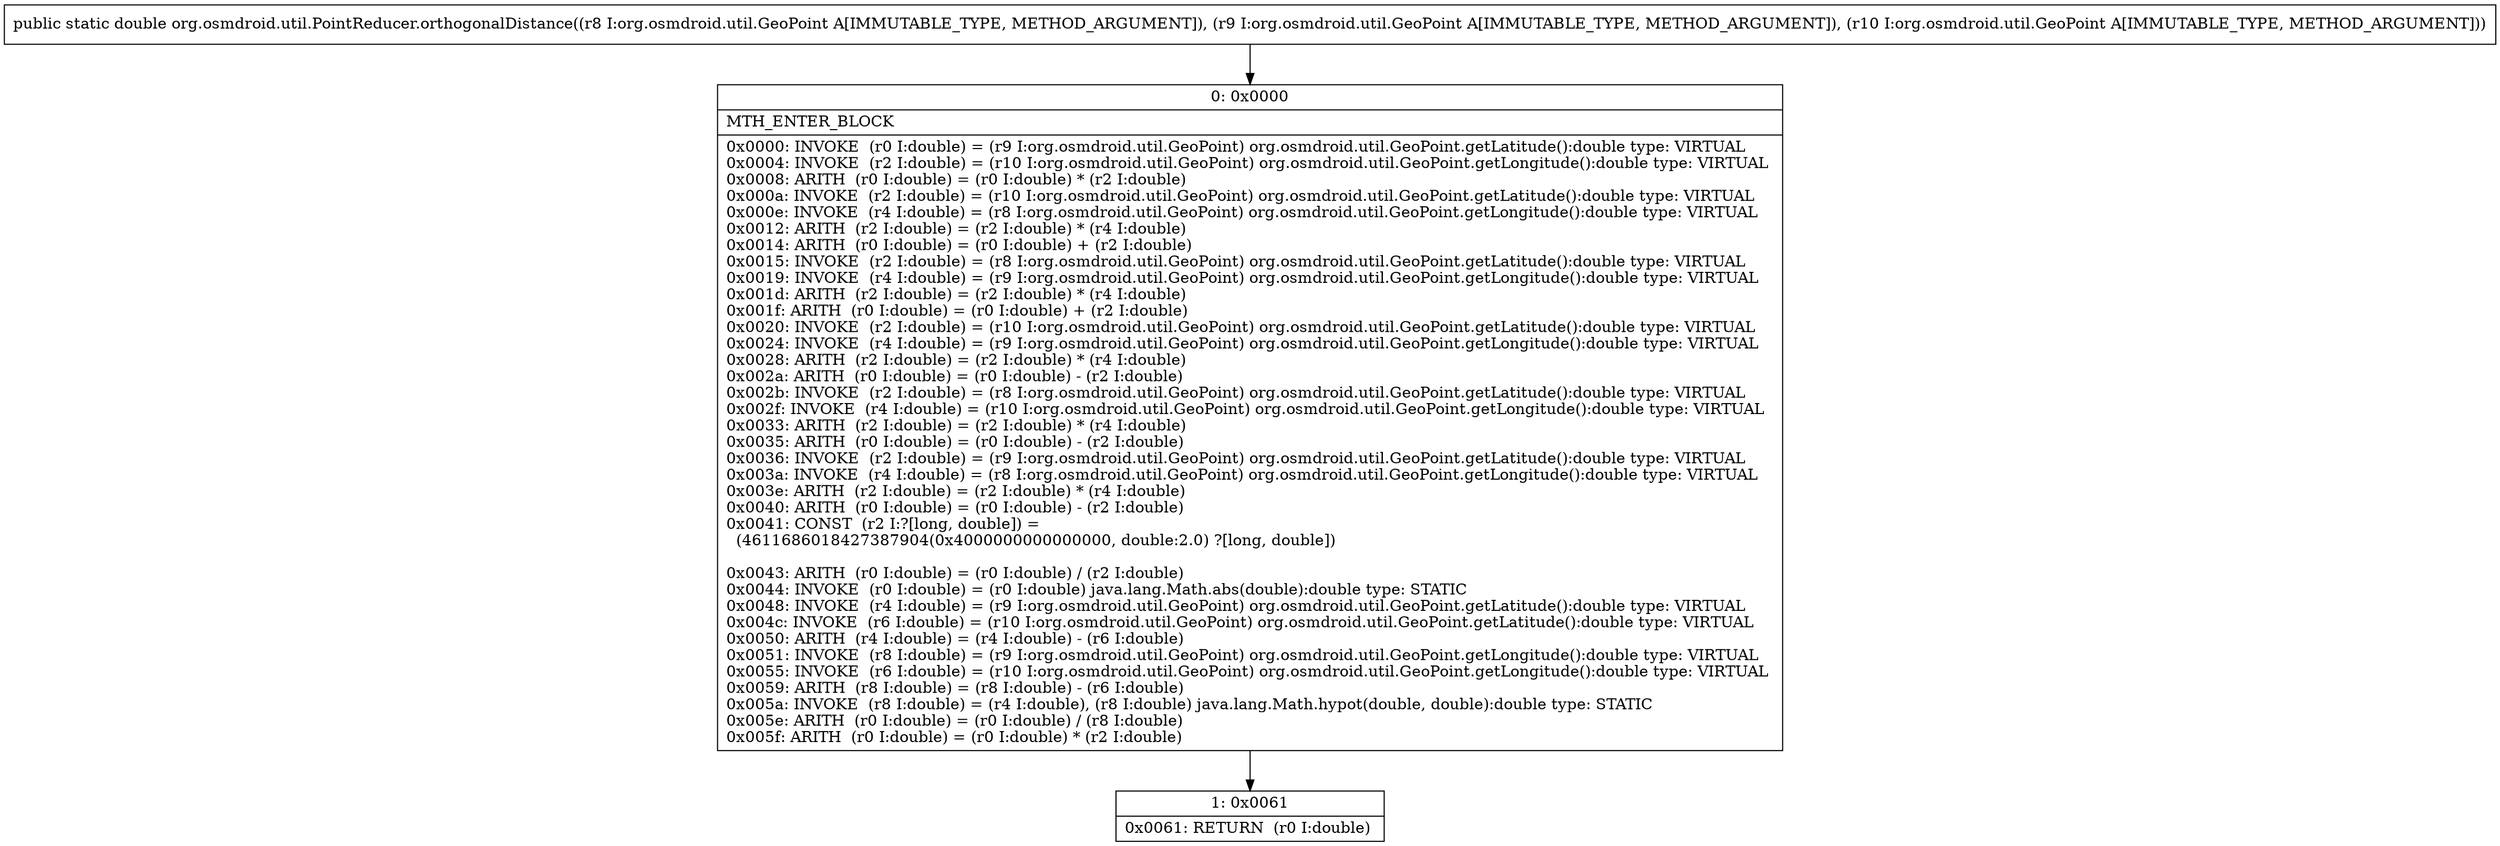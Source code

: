 digraph "CFG fororg.osmdroid.util.PointReducer.orthogonalDistance(Lorg\/osmdroid\/util\/GeoPoint;Lorg\/osmdroid\/util\/GeoPoint;Lorg\/osmdroid\/util\/GeoPoint;)D" {
Node_0 [shape=record,label="{0\:\ 0x0000|MTH_ENTER_BLOCK\l|0x0000: INVOKE  (r0 I:double) = (r9 I:org.osmdroid.util.GeoPoint) org.osmdroid.util.GeoPoint.getLatitude():double type: VIRTUAL \l0x0004: INVOKE  (r2 I:double) = (r10 I:org.osmdroid.util.GeoPoint) org.osmdroid.util.GeoPoint.getLongitude():double type: VIRTUAL \l0x0008: ARITH  (r0 I:double) = (r0 I:double) * (r2 I:double) \l0x000a: INVOKE  (r2 I:double) = (r10 I:org.osmdroid.util.GeoPoint) org.osmdroid.util.GeoPoint.getLatitude():double type: VIRTUAL \l0x000e: INVOKE  (r4 I:double) = (r8 I:org.osmdroid.util.GeoPoint) org.osmdroid.util.GeoPoint.getLongitude():double type: VIRTUAL \l0x0012: ARITH  (r2 I:double) = (r2 I:double) * (r4 I:double) \l0x0014: ARITH  (r0 I:double) = (r0 I:double) + (r2 I:double) \l0x0015: INVOKE  (r2 I:double) = (r8 I:org.osmdroid.util.GeoPoint) org.osmdroid.util.GeoPoint.getLatitude():double type: VIRTUAL \l0x0019: INVOKE  (r4 I:double) = (r9 I:org.osmdroid.util.GeoPoint) org.osmdroid.util.GeoPoint.getLongitude():double type: VIRTUAL \l0x001d: ARITH  (r2 I:double) = (r2 I:double) * (r4 I:double) \l0x001f: ARITH  (r0 I:double) = (r0 I:double) + (r2 I:double) \l0x0020: INVOKE  (r2 I:double) = (r10 I:org.osmdroid.util.GeoPoint) org.osmdroid.util.GeoPoint.getLatitude():double type: VIRTUAL \l0x0024: INVOKE  (r4 I:double) = (r9 I:org.osmdroid.util.GeoPoint) org.osmdroid.util.GeoPoint.getLongitude():double type: VIRTUAL \l0x0028: ARITH  (r2 I:double) = (r2 I:double) * (r4 I:double) \l0x002a: ARITH  (r0 I:double) = (r0 I:double) \- (r2 I:double) \l0x002b: INVOKE  (r2 I:double) = (r8 I:org.osmdroid.util.GeoPoint) org.osmdroid.util.GeoPoint.getLatitude():double type: VIRTUAL \l0x002f: INVOKE  (r4 I:double) = (r10 I:org.osmdroid.util.GeoPoint) org.osmdroid.util.GeoPoint.getLongitude():double type: VIRTUAL \l0x0033: ARITH  (r2 I:double) = (r2 I:double) * (r4 I:double) \l0x0035: ARITH  (r0 I:double) = (r0 I:double) \- (r2 I:double) \l0x0036: INVOKE  (r2 I:double) = (r9 I:org.osmdroid.util.GeoPoint) org.osmdroid.util.GeoPoint.getLatitude():double type: VIRTUAL \l0x003a: INVOKE  (r4 I:double) = (r8 I:org.osmdroid.util.GeoPoint) org.osmdroid.util.GeoPoint.getLongitude():double type: VIRTUAL \l0x003e: ARITH  (r2 I:double) = (r2 I:double) * (r4 I:double) \l0x0040: ARITH  (r0 I:double) = (r0 I:double) \- (r2 I:double) \l0x0041: CONST  (r2 I:?[long, double]) = \l  (4611686018427387904(0x4000000000000000, double:2.0) ?[long, double])\l \l0x0043: ARITH  (r0 I:double) = (r0 I:double) \/ (r2 I:double) \l0x0044: INVOKE  (r0 I:double) = (r0 I:double) java.lang.Math.abs(double):double type: STATIC \l0x0048: INVOKE  (r4 I:double) = (r9 I:org.osmdroid.util.GeoPoint) org.osmdroid.util.GeoPoint.getLatitude():double type: VIRTUAL \l0x004c: INVOKE  (r6 I:double) = (r10 I:org.osmdroid.util.GeoPoint) org.osmdroid.util.GeoPoint.getLatitude():double type: VIRTUAL \l0x0050: ARITH  (r4 I:double) = (r4 I:double) \- (r6 I:double) \l0x0051: INVOKE  (r8 I:double) = (r9 I:org.osmdroid.util.GeoPoint) org.osmdroid.util.GeoPoint.getLongitude():double type: VIRTUAL \l0x0055: INVOKE  (r6 I:double) = (r10 I:org.osmdroid.util.GeoPoint) org.osmdroid.util.GeoPoint.getLongitude():double type: VIRTUAL \l0x0059: ARITH  (r8 I:double) = (r8 I:double) \- (r6 I:double) \l0x005a: INVOKE  (r8 I:double) = (r4 I:double), (r8 I:double) java.lang.Math.hypot(double, double):double type: STATIC \l0x005e: ARITH  (r0 I:double) = (r0 I:double) \/ (r8 I:double) \l0x005f: ARITH  (r0 I:double) = (r0 I:double) * (r2 I:double) \l}"];
Node_1 [shape=record,label="{1\:\ 0x0061|0x0061: RETURN  (r0 I:double) \l}"];
MethodNode[shape=record,label="{public static double org.osmdroid.util.PointReducer.orthogonalDistance((r8 I:org.osmdroid.util.GeoPoint A[IMMUTABLE_TYPE, METHOD_ARGUMENT]), (r9 I:org.osmdroid.util.GeoPoint A[IMMUTABLE_TYPE, METHOD_ARGUMENT]), (r10 I:org.osmdroid.util.GeoPoint A[IMMUTABLE_TYPE, METHOD_ARGUMENT])) }"];
MethodNode -> Node_0;
Node_0 -> Node_1;
}

